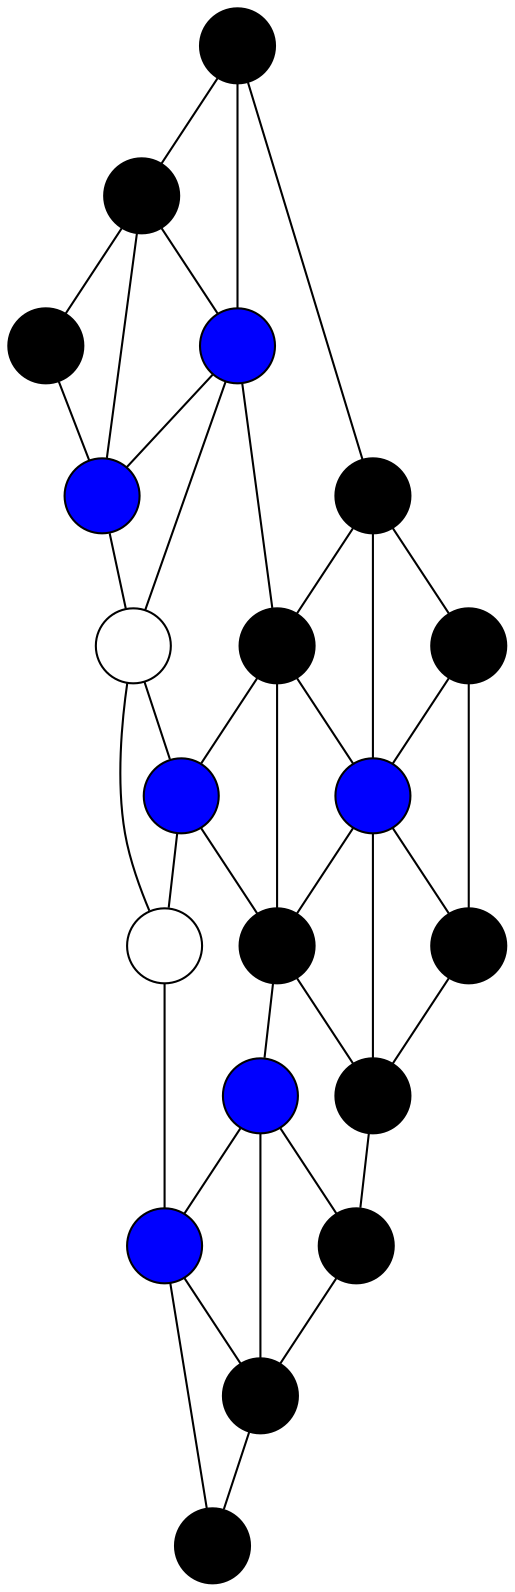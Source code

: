 graph
{
	node [shape=circle, style=solid, color=black, label=""];

	A -- B;
	A -- D;
	A -- E;
	B -- C;
	B -- E;
	B -- F;
	C -- F;
	D -- G;
	D -- H;
	D -- J;
	E -- F;
	E -- H;
	E -- I;
	F -- I;
	G -- J;
	G -- L;
	H -- J;
	H -- K;
	H -- M;
	I -- K;
	I -- N;
	J -- L;
	J -- M;
	J -- O;
	K -- M;
	K -- N;
	L -- O;
	M -- O;
	M -- P;
	N -- Q;
	O -- R;
	P -- Q;
	P -- R;
	P -- S;
	Q -- S;
	Q -- T;
	R -- S;
	S -- T;

	A [pos="2,6!", style=filled];
	B [pos="4,6!", style=filled];
	C [pos="6,6!", style=filled];
	D [pos="1,5!", style=filled];
	E [pos="3,5!", style=filled, fillcolor=blue];
	F [pos="5,5!", style=filled, fillcolor=blue];
	G [pos="0,4!", style=filled];
	H [pos="2,4!", style=filled];
	I [pos="4,4!"];
	J [pos="1,3!", style=filled, fillcolor=blue];
	K [pos="3,3!", style=filled, fillcolor=blue];
	L [pos="0,2!", style=filled];
	M [pos="2,2!", style=filled];
	N [pos="4,2!"];
	O [pos="1,1!", style=filled];
	P [pos="3,1!", style=filled, fillcolor=blue];
	Q [pos="5,1!", style=filled, fillcolor=blue];
	R [pos="2,0!", style=filled];
	S [pos="4,0!", style=filled];
	T [pos="6,0!", style=filled];
}
